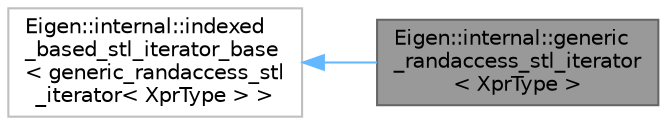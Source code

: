 digraph "Eigen::internal::generic_randaccess_stl_iterator&lt; XprType &gt;"
{
 // LATEX_PDF_SIZE
  bgcolor="transparent";
  edge [fontname=Helvetica,fontsize=10,labelfontname=Helvetica,labelfontsize=10];
  node [fontname=Helvetica,fontsize=10,shape=box,height=0.2,width=0.4];
  rankdir="LR";
  Node1 [id="Node000001",label="Eigen::internal::generic\l_randaccess_stl_iterator\l\< XprType \>",height=0.2,width=0.4,color="gray40", fillcolor="grey60", style="filled", fontcolor="black",tooltip=" "];
  Node2 -> Node1 [id="edge2_Node000001_Node000002",dir="back",color="steelblue1",style="solid",tooltip=" "];
  Node2 [id="Node000002",label="Eigen::internal::indexed\l_based_stl_iterator_base\l\< generic_randaccess_stl\l_iterator\< XprType \> \>",height=0.2,width=0.4,color="grey75", fillcolor="white", style="filled",URL="$classEigen_1_1internal_1_1indexed__based__stl__iterator__base.html",tooltip=" "];
}

